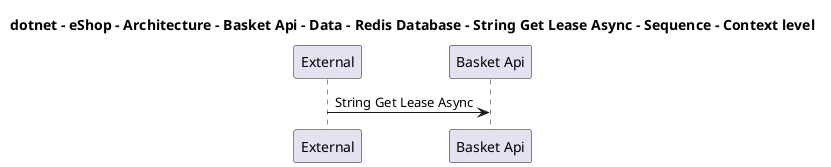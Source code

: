@startuml

title dotnet - eShop - Architecture - Basket Api - Data - Redis Database - String Get Lease Async - Sequence - Context level

participant "External" as C4InterFlow.SoftwareSystems.ExternalSystem
participant "Basket Api" as dotnet.eShop.Architecture.SoftwareSystems.BasketApi

C4InterFlow.SoftwareSystems.ExternalSystem -> dotnet.eShop.Architecture.SoftwareSystems.BasketApi : String Get Lease Async


@enduml
